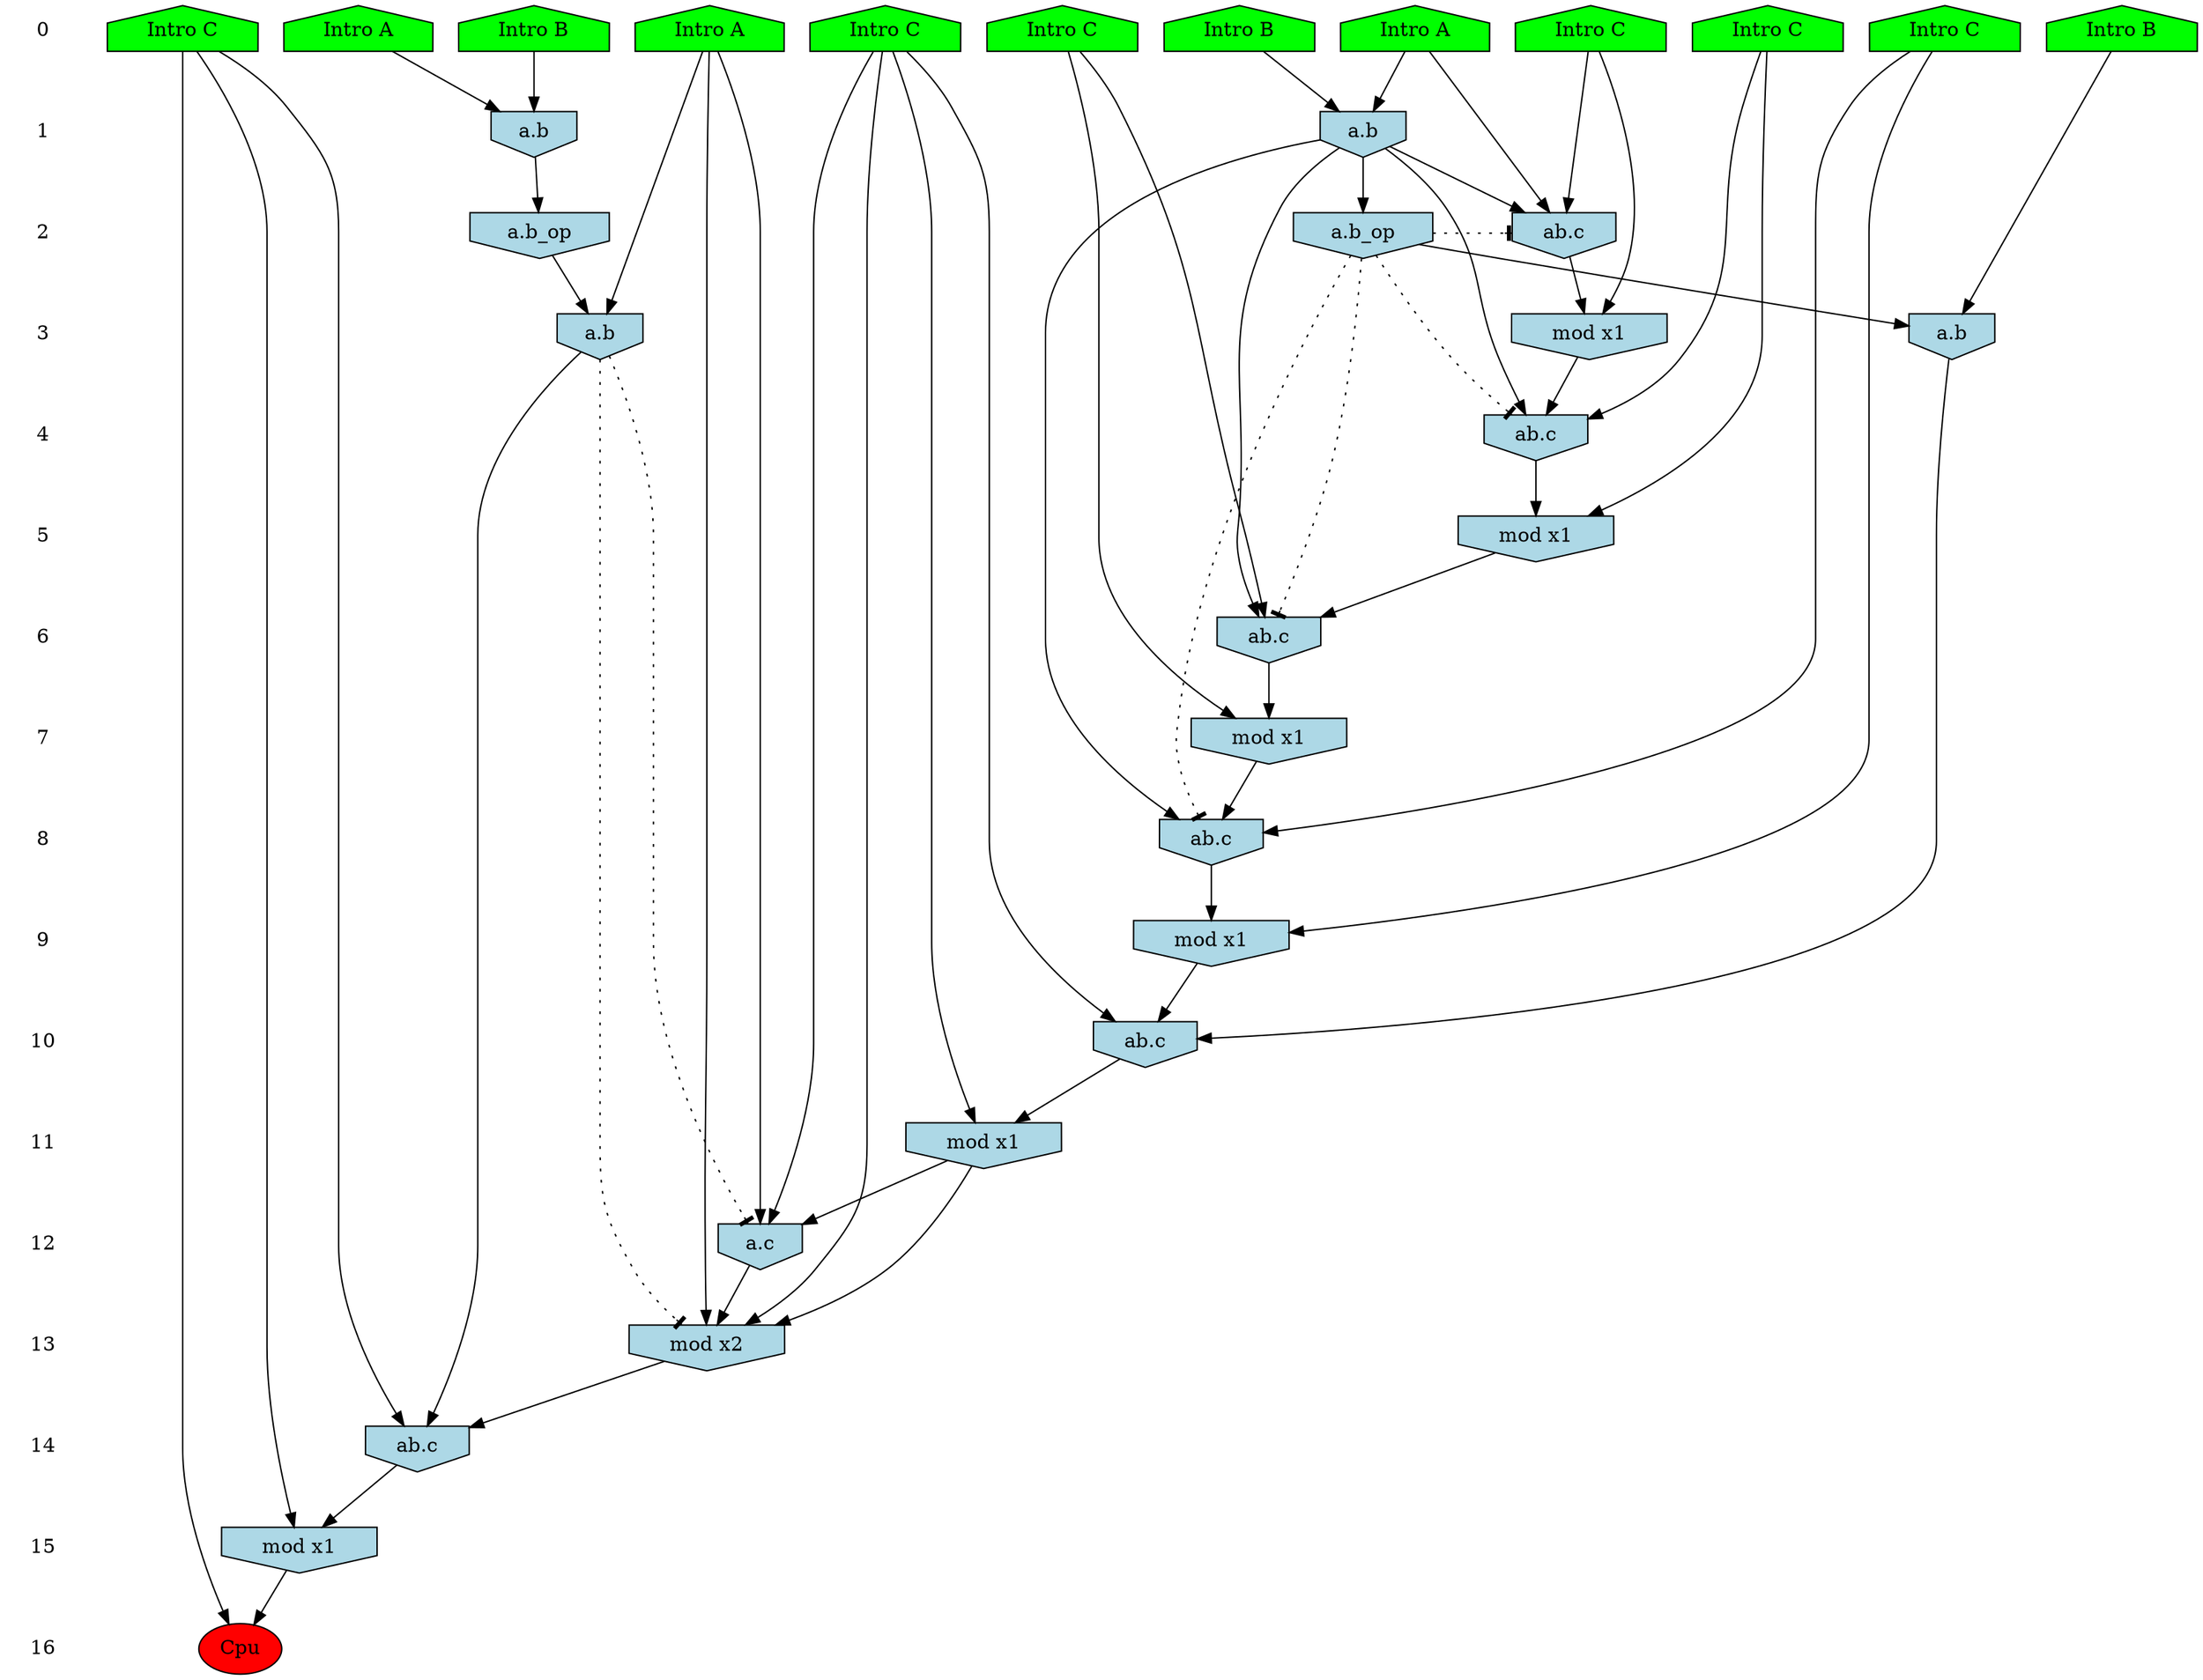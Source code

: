 /* Compression of 1 causal flows obtained in average at 1.932131E+01 t.u */
/* Compressed causal flows were: [3540] */
digraph G{
 ranksep=.5 ; 
{ rank = same ; "0" [shape=plaintext] ; node_1 [label ="Intro A", shape=house, style=filled, fillcolor=green] ;
node_2 [label ="Intro A", shape=house, style=filled, fillcolor=green] ;
node_3 [label ="Intro B", shape=house, style=filled, fillcolor=green] ;
node_4 [label ="Intro B", shape=house, style=filled, fillcolor=green] ;
node_5 [label ="Intro B", shape=house, style=filled, fillcolor=green] ;
node_6 [label ="Intro A", shape=house, style=filled, fillcolor=green] ;
node_7 [label ="Intro C", shape=house, style=filled, fillcolor=green] ;
node_8 [label ="Intro C", shape=house, style=filled, fillcolor=green] ;
node_9 [label ="Intro C", shape=house, style=filled, fillcolor=green] ;
node_10 [label ="Intro C", shape=house, style=filled, fillcolor=green] ;
node_11 [label ="Intro C", shape=house, style=filled, fillcolor=green] ;
node_12 [label ="Intro C", shape=house, style=filled, fillcolor=green] ;
}
{ rank = same ; "1" [shape=plaintext] ; node_13 [label="a.b", shape=invhouse, style=filled, fillcolor = lightblue] ;
node_14 [label="a.b", shape=invhouse, style=filled, fillcolor = lightblue] ;
}
{ rank = same ; "2" [shape=plaintext] ; node_15 [label="ab.c", shape=invhouse, style=filled, fillcolor = lightblue] ;
node_20 [label="a.b_op", shape=invhouse, style=filled, fillcolor = lightblue] ;
node_24 [label="a.b_op", shape=invhouse, style=filled, fillcolor = lightblue] ;
}
{ rank = same ; "3" [shape=plaintext] ; node_16 [label="mod x1", shape=invhouse, style=filled, fillcolor = lightblue] ;
node_25 [label="a.b", shape=invhouse, style=filled, fillcolor = lightblue] ;
node_30 [label="a.b", shape=invhouse, style=filled, fillcolor = lightblue] ;
}
{ rank = same ; "4" [shape=plaintext] ; node_17 [label="ab.c", shape=invhouse, style=filled, fillcolor = lightblue] ;
}
{ rank = same ; "5" [shape=plaintext] ; node_18 [label="mod x1", shape=invhouse, style=filled, fillcolor = lightblue] ;
}
{ rank = same ; "6" [shape=plaintext] ; node_19 [label="ab.c", shape=invhouse, style=filled, fillcolor = lightblue] ;
}
{ rank = same ; "7" [shape=plaintext] ; node_21 [label="mod x1", shape=invhouse, style=filled, fillcolor = lightblue] ;
}
{ rank = same ; "8" [shape=plaintext] ; node_22 [label="ab.c", shape=invhouse, style=filled, fillcolor = lightblue] ;
}
{ rank = same ; "9" [shape=plaintext] ; node_23 [label="mod x1", shape=invhouse, style=filled, fillcolor = lightblue] ;
}
{ rank = same ; "10" [shape=plaintext] ; node_26 [label="ab.c", shape=invhouse, style=filled, fillcolor = lightblue] ;
}
{ rank = same ; "11" [shape=plaintext] ; node_27 [label="mod x1", shape=invhouse, style=filled, fillcolor = lightblue] ;
}
{ rank = same ; "12" [shape=plaintext] ; node_28 [label="a.c", shape=invhouse, style=filled, fillcolor = lightblue] ;
}
{ rank = same ; "13" [shape=plaintext] ; node_29 [label="mod x2", shape=invhouse, style=filled, fillcolor = lightblue] ;
}
{ rank = same ; "14" [shape=plaintext] ; node_31 [label="ab.c", shape=invhouse, style=filled, fillcolor = lightblue] ;
}
{ rank = same ; "15" [shape=plaintext] ; node_32 [label="mod x1", shape=invhouse, style=filled, fillcolor = lightblue] ;
}
{ rank = same ; "16" [shape=plaintext] ; node_33 [label ="Cpu", style=filled, fillcolor=red] ;
}
"0" -> "1" [style="invis"]; 
"1" -> "2" [style="invis"]; 
"2" -> "3" [style="invis"]; 
"3" -> "4" [style="invis"]; 
"4" -> "5" [style="invis"]; 
"5" -> "6" [style="invis"]; 
"6" -> "7" [style="invis"]; 
"7" -> "8" [style="invis"]; 
"8" -> "9" [style="invis"]; 
"9" -> "10" [style="invis"]; 
"10" -> "11" [style="invis"]; 
"11" -> "12" [style="invis"]; 
"12" -> "13" [style="invis"]; 
"13" -> "14" [style="invis"]; 
"14" -> "15" [style="invis"]; 
"15" -> "16" [style="invis"]; 
node_2 -> node_13
node_3 -> node_13
node_4 -> node_14
node_6 -> node_14
node_6 -> node_15
node_9 -> node_15
node_14 -> node_15
node_9 -> node_16
node_15 -> node_16
node_8 -> node_17
node_14 -> node_17
node_16 -> node_17
node_8 -> node_18
node_17 -> node_18
node_10 -> node_19
node_14 -> node_19
node_18 -> node_19
node_13 -> node_20
node_10 -> node_21
node_19 -> node_21
node_12 -> node_22
node_14 -> node_22
node_21 -> node_22
node_12 -> node_23
node_22 -> node_23
node_14 -> node_24
node_5 -> node_25
node_24 -> node_25
node_11 -> node_26
node_23 -> node_26
node_25 -> node_26
node_11 -> node_27
node_26 -> node_27
node_1 -> node_28
node_11 -> node_28
node_27 -> node_28
node_1 -> node_29
node_11 -> node_29
node_27 -> node_29
node_28 -> node_29
node_1 -> node_30
node_20 -> node_30
node_7 -> node_31
node_29 -> node_31
node_30 -> node_31
node_7 -> node_32
node_31 -> node_32
node_7 -> node_33
node_32 -> node_33
node_24 -> node_22 [style=dotted, arrowhead = tee] 
node_24 -> node_19 [style=dotted, arrowhead = tee] 
node_24 -> node_17 [style=dotted, arrowhead = tee] 
node_24 -> node_15 [style=dotted, arrowhead = tee] 
node_30 -> node_29 [style=dotted, arrowhead = tee] 
node_30 -> node_28 [style=dotted, arrowhead = tee] 
}
/*
 Dot generation time: 0.000000
*/
